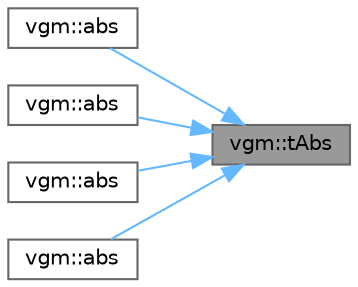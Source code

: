 digraph "vgm::tAbs"
{
 // LATEX_PDF_SIZE
  bgcolor="transparent";
  edge [fontname=Helvetica,fontsize=10,labelfontname=Helvetica,labelfontsize=10];
  node [fontname=Helvetica,fontsize=10,shape=box,height=0.2,width=0.4];
  rankdir="RL";
  Node1 [id="Node000001",label="vgm::tAbs",height=0.2,width=0.4,color="gray40", fillcolor="grey60", style="filled", fontcolor="black",tooltip=" "];
  Node1 -> Node2 [id="edge1_Node000001_Node000002",dir="back",color="steelblue1",style="solid",tooltip=" "];
  Node2 [id="Node000002",label="vgm::abs",height=0.2,width=0.4,color="grey40", fillcolor="white", style="filled",URL="$namespacevgm.html#a4e71b143416d9616b31b6cfe5f61355c",tooltip=" "];
  Node1 -> Node3 [id="edge2_Node000001_Node000003",dir="back",color="steelblue1",style="solid",tooltip=" "];
  Node3 [id="Node000003",label="vgm::abs",height=0.2,width=0.4,color="grey40", fillcolor="white", style="filled",URL="$namespacevgm.html#ad86d97b6afbf7f9b3ca4aa2ddbac9898",tooltip=" "];
  Node1 -> Node4 [id="edge3_Node000001_Node000004",dir="back",color="steelblue1",style="solid",tooltip=" "];
  Node4 [id="Node000004",label="vgm::abs",height=0.2,width=0.4,color="grey40", fillcolor="white", style="filled",URL="$namespacevgm.html#a1815074afbf277ceda0baf27e10b8e6b",tooltip=" "];
  Node1 -> Node5 [id="edge4_Node000001_Node000005",dir="back",color="steelblue1",style="solid",tooltip=" "];
  Node5 [id="Node000005",label="vgm::abs",height=0.2,width=0.4,color="grey40", fillcolor="white", style="filled",URL="$namespacevgm.html#af44946e1e0bdddaa4f7f3b15f8b55297",tooltip=" "];
}
